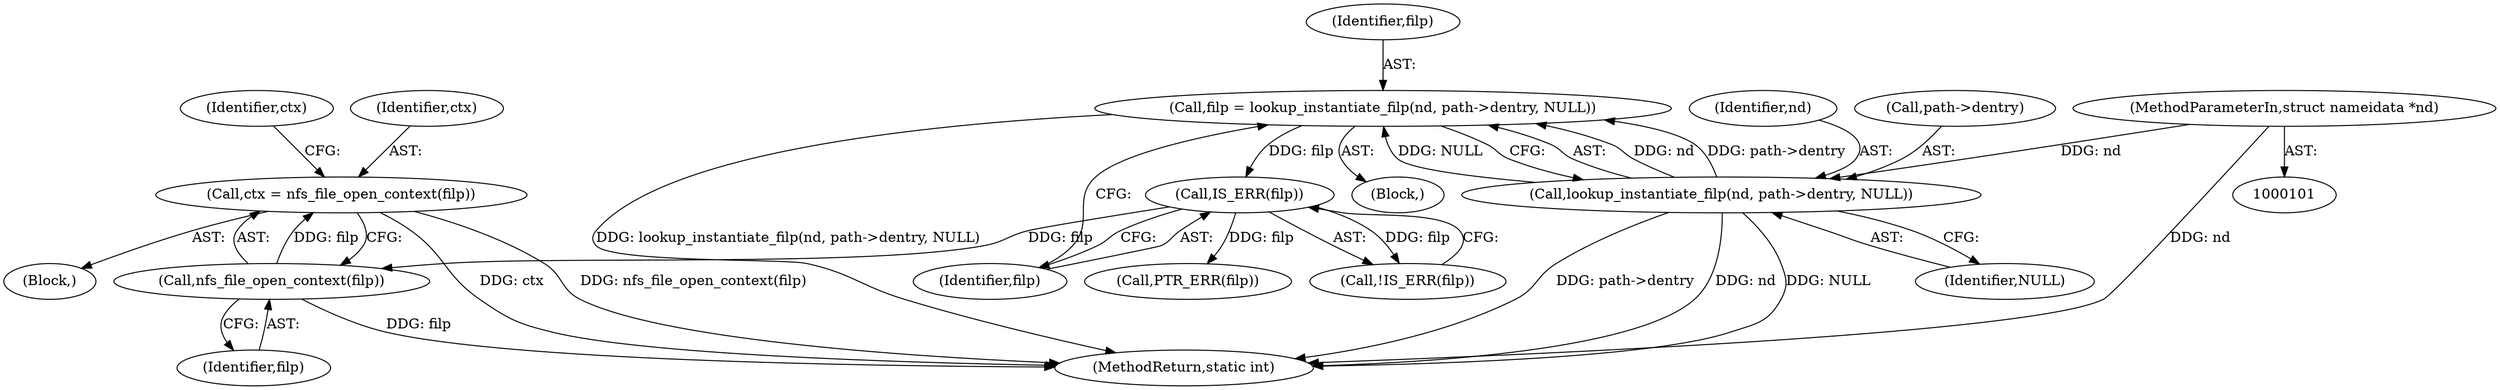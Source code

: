 digraph "0_linux_dc0b027dfadfcb8a5504f7d8052754bf8d501ab9_10@API" {
"1000156" [label="(Call,ctx = nfs_file_open_context(filp))"];
"1000158" [label="(Call,nfs_file_open_context(filp))"];
"1000152" [label="(Call,IS_ERR(filp))"];
"1000142" [label="(Call,filp = lookup_instantiate_filp(nd, path->dentry, NULL))"];
"1000144" [label="(Call,lookup_instantiate_filp(nd, path->dentry, NULL))"];
"1000102" [label="(MethodParameterIn,struct nameidata *nd)"];
"1000158" [label="(Call,nfs_file_open_context(filp))"];
"1000154" [label="(Block,)"];
"1000145" [label="(Identifier,nd)"];
"1000105" [label="(Block,)"];
"1000144" [label="(Call,lookup_instantiate_filp(nd, path->dentry, NULL))"];
"1000149" [label="(Identifier,NULL)"];
"1000184" [label="(MethodReturn,static int)"];
"1000152" [label="(Call,IS_ERR(filp))"];
"1000102" [label="(MethodParameterIn,struct nameidata *nd)"];
"1000151" [label="(Call,!IS_ERR(filp))"];
"1000153" [label="(Identifier,filp)"];
"1000142" [label="(Call,filp = lookup_instantiate_filp(nd, path->dentry, NULL))"];
"1000162" [label="(Identifier,ctx)"];
"1000146" [label="(Call,path->dentry)"];
"1000156" [label="(Call,ctx = nfs_file_open_context(filp))"];
"1000169" [label="(Call,PTR_ERR(filp))"];
"1000157" [label="(Identifier,ctx)"];
"1000143" [label="(Identifier,filp)"];
"1000159" [label="(Identifier,filp)"];
"1000156" -> "1000154"  [label="AST: "];
"1000156" -> "1000158"  [label="CFG: "];
"1000157" -> "1000156"  [label="AST: "];
"1000158" -> "1000156"  [label="AST: "];
"1000162" -> "1000156"  [label="CFG: "];
"1000156" -> "1000184"  [label="DDG: ctx"];
"1000156" -> "1000184"  [label="DDG: nfs_file_open_context(filp)"];
"1000158" -> "1000156"  [label="DDG: filp"];
"1000158" -> "1000159"  [label="CFG: "];
"1000159" -> "1000158"  [label="AST: "];
"1000158" -> "1000184"  [label="DDG: filp"];
"1000152" -> "1000158"  [label="DDG: filp"];
"1000152" -> "1000151"  [label="AST: "];
"1000152" -> "1000153"  [label="CFG: "];
"1000153" -> "1000152"  [label="AST: "];
"1000151" -> "1000152"  [label="CFG: "];
"1000152" -> "1000151"  [label="DDG: filp"];
"1000142" -> "1000152"  [label="DDG: filp"];
"1000152" -> "1000169"  [label="DDG: filp"];
"1000142" -> "1000105"  [label="AST: "];
"1000142" -> "1000144"  [label="CFG: "];
"1000143" -> "1000142"  [label="AST: "];
"1000144" -> "1000142"  [label="AST: "];
"1000153" -> "1000142"  [label="CFG: "];
"1000142" -> "1000184"  [label="DDG: lookup_instantiate_filp(nd, path->dentry, NULL)"];
"1000144" -> "1000142"  [label="DDG: nd"];
"1000144" -> "1000142"  [label="DDG: path->dentry"];
"1000144" -> "1000142"  [label="DDG: NULL"];
"1000144" -> "1000149"  [label="CFG: "];
"1000145" -> "1000144"  [label="AST: "];
"1000146" -> "1000144"  [label="AST: "];
"1000149" -> "1000144"  [label="AST: "];
"1000144" -> "1000184"  [label="DDG: NULL"];
"1000144" -> "1000184"  [label="DDG: path->dentry"];
"1000144" -> "1000184"  [label="DDG: nd"];
"1000102" -> "1000144"  [label="DDG: nd"];
"1000102" -> "1000101"  [label="AST: "];
"1000102" -> "1000184"  [label="DDG: nd"];
}
